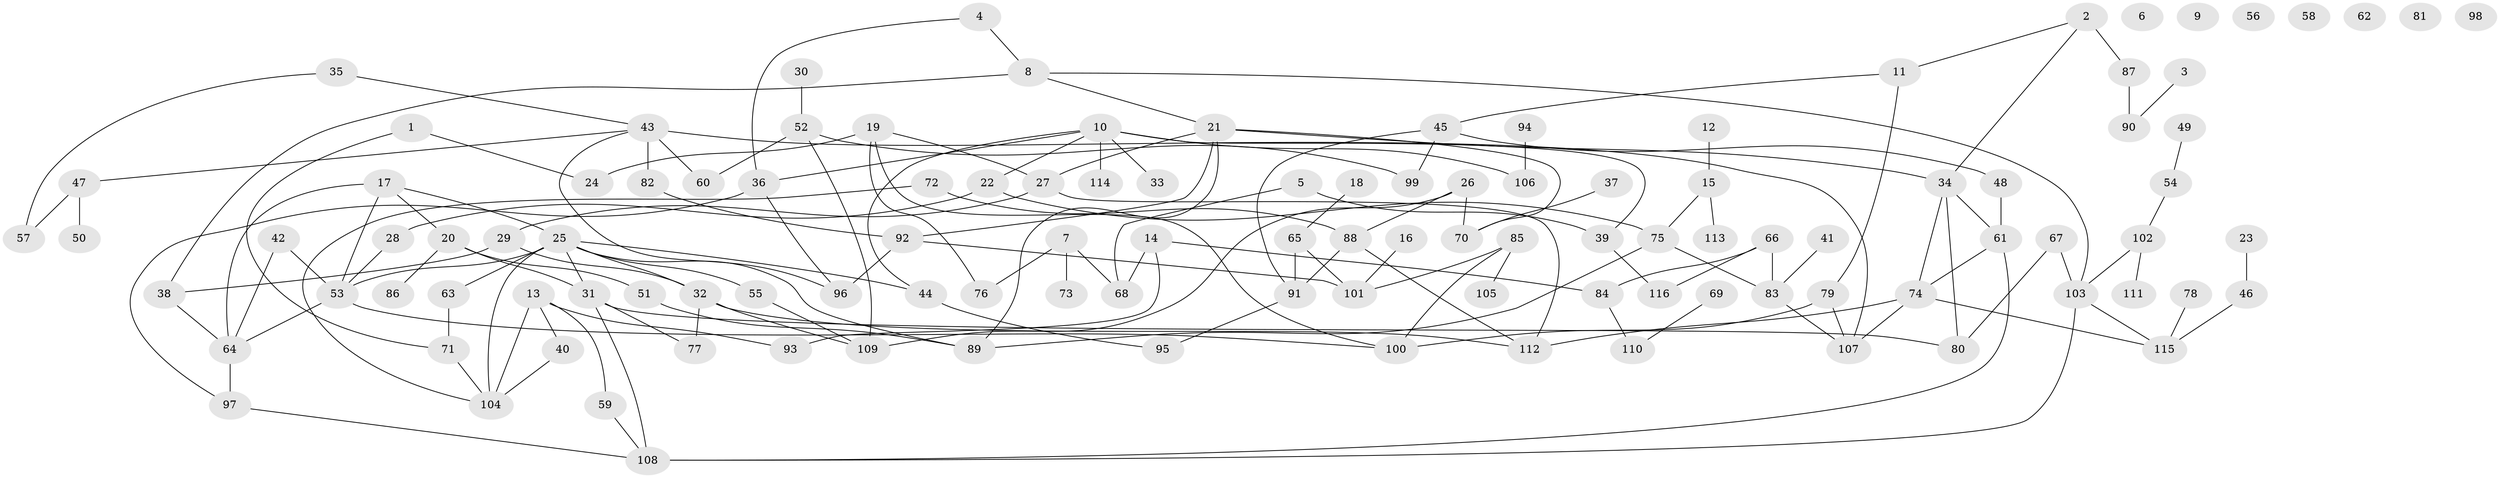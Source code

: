 // coarse degree distribution, {2: 0.25, 13: 0.03571428571428571, 1: 0.21428571428571427, 5: 0.14285714285714285, 3: 0.14285714285714285, 10: 0.07142857142857142, 4: 0.03571428571428571, 7: 0.03571428571428571, 9: 0.07142857142857142}
// Generated by graph-tools (version 1.1) at 2025/35/03/04/25 23:35:54]
// undirected, 116 vertices, 157 edges
graph export_dot {
  node [color=gray90,style=filled];
  1;
  2;
  3;
  4;
  5;
  6;
  7;
  8;
  9;
  10;
  11;
  12;
  13;
  14;
  15;
  16;
  17;
  18;
  19;
  20;
  21;
  22;
  23;
  24;
  25;
  26;
  27;
  28;
  29;
  30;
  31;
  32;
  33;
  34;
  35;
  36;
  37;
  38;
  39;
  40;
  41;
  42;
  43;
  44;
  45;
  46;
  47;
  48;
  49;
  50;
  51;
  52;
  53;
  54;
  55;
  56;
  57;
  58;
  59;
  60;
  61;
  62;
  63;
  64;
  65;
  66;
  67;
  68;
  69;
  70;
  71;
  72;
  73;
  74;
  75;
  76;
  77;
  78;
  79;
  80;
  81;
  82;
  83;
  84;
  85;
  86;
  87;
  88;
  89;
  90;
  91;
  92;
  93;
  94;
  95;
  96;
  97;
  98;
  99;
  100;
  101;
  102;
  103;
  104;
  105;
  106;
  107;
  108;
  109;
  110;
  111;
  112;
  113;
  114;
  115;
  116;
  1 -- 24;
  1 -- 71;
  2 -- 11;
  2 -- 34;
  2 -- 87;
  3 -- 90;
  4 -- 8;
  4 -- 36;
  5 -- 39;
  5 -- 68;
  7 -- 68;
  7 -- 73;
  7 -- 76;
  8 -- 21;
  8 -- 38;
  8 -- 103;
  10 -- 22;
  10 -- 33;
  10 -- 36;
  10 -- 39;
  10 -- 44;
  10 -- 106;
  10 -- 114;
  11 -- 45;
  11 -- 79;
  12 -- 15;
  13 -- 40;
  13 -- 59;
  13 -- 93;
  13 -- 104;
  14 -- 68;
  14 -- 84;
  14 -- 93;
  15 -- 75;
  15 -- 113;
  16 -- 101;
  17 -- 20;
  17 -- 25;
  17 -- 53;
  17 -- 64;
  18 -- 65;
  19 -- 24;
  19 -- 27;
  19 -- 76;
  19 -- 100;
  20 -- 31;
  20 -- 51;
  20 -- 86;
  21 -- 27;
  21 -- 34;
  21 -- 70;
  21 -- 89;
  21 -- 92;
  22 -- 28;
  22 -- 75;
  23 -- 46;
  25 -- 31;
  25 -- 32;
  25 -- 44;
  25 -- 53;
  25 -- 55;
  25 -- 63;
  25 -- 89;
  25 -- 104;
  26 -- 70;
  26 -- 88;
  26 -- 109;
  27 -- 29;
  27 -- 112;
  28 -- 53;
  29 -- 32;
  29 -- 38;
  30 -- 52;
  31 -- 77;
  31 -- 80;
  31 -- 108;
  32 -- 77;
  32 -- 109;
  32 -- 112;
  34 -- 61;
  34 -- 74;
  34 -- 80;
  35 -- 43;
  35 -- 57;
  36 -- 96;
  36 -- 97;
  37 -- 70;
  38 -- 64;
  39 -- 116;
  40 -- 104;
  41 -- 83;
  42 -- 53;
  42 -- 64;
  43 -- 47;
  43 -- 60;
  43 -- 82;
  43 -- 96;
  43 -- 107;
  44 -- 95;
  45 -- 48;
  45 -- 91;
  45 -- 99;
  46 -- 115;
  47 -- 50;
  47 -- 57;
  48 -- 61;
  49 -- 54;
  51 -- 89;
  52 -- 60;
  52 -- 99;
  52 -- 109;
  53 -- 64;
  53 -- 100;
  54 -- 102;
  55 -- 109;
  59 -- 108;
  61 -- 74;
  61 -- 108;
  63 -- 71;
  64 -- 97;
  65 -- 91;
  65 -- 101;
  66 -- 83;
  66 -- 84;
  66 -- 116;
  67 -- 80;
  67 -- 103;
  69 -- 110;
  71 -- 104;
  72 -- 88;
  72 -- 104;
  74 -- 107;
  74 -- 112;
  74 -- 115;
  75 -- 83;
  75 -- 89;
  78 -- 115;
  79 -- 100;
  79 -- 107;
  82 -- 92;
  83 -- 107;
  84 -- 110;
  85 -- 100;
  85 -- 101;
  85 -- 105;
  87 -- 90;
  88 -- 91;
  88 -- 112;
  91 -- 95;
  92 -- 96;
  92 -- 101;
  94 -- 106;
  97 -- 108;
  102 -- 103;
  102 -- 111;
  103 -- 108;
  103 -- 115;
}
